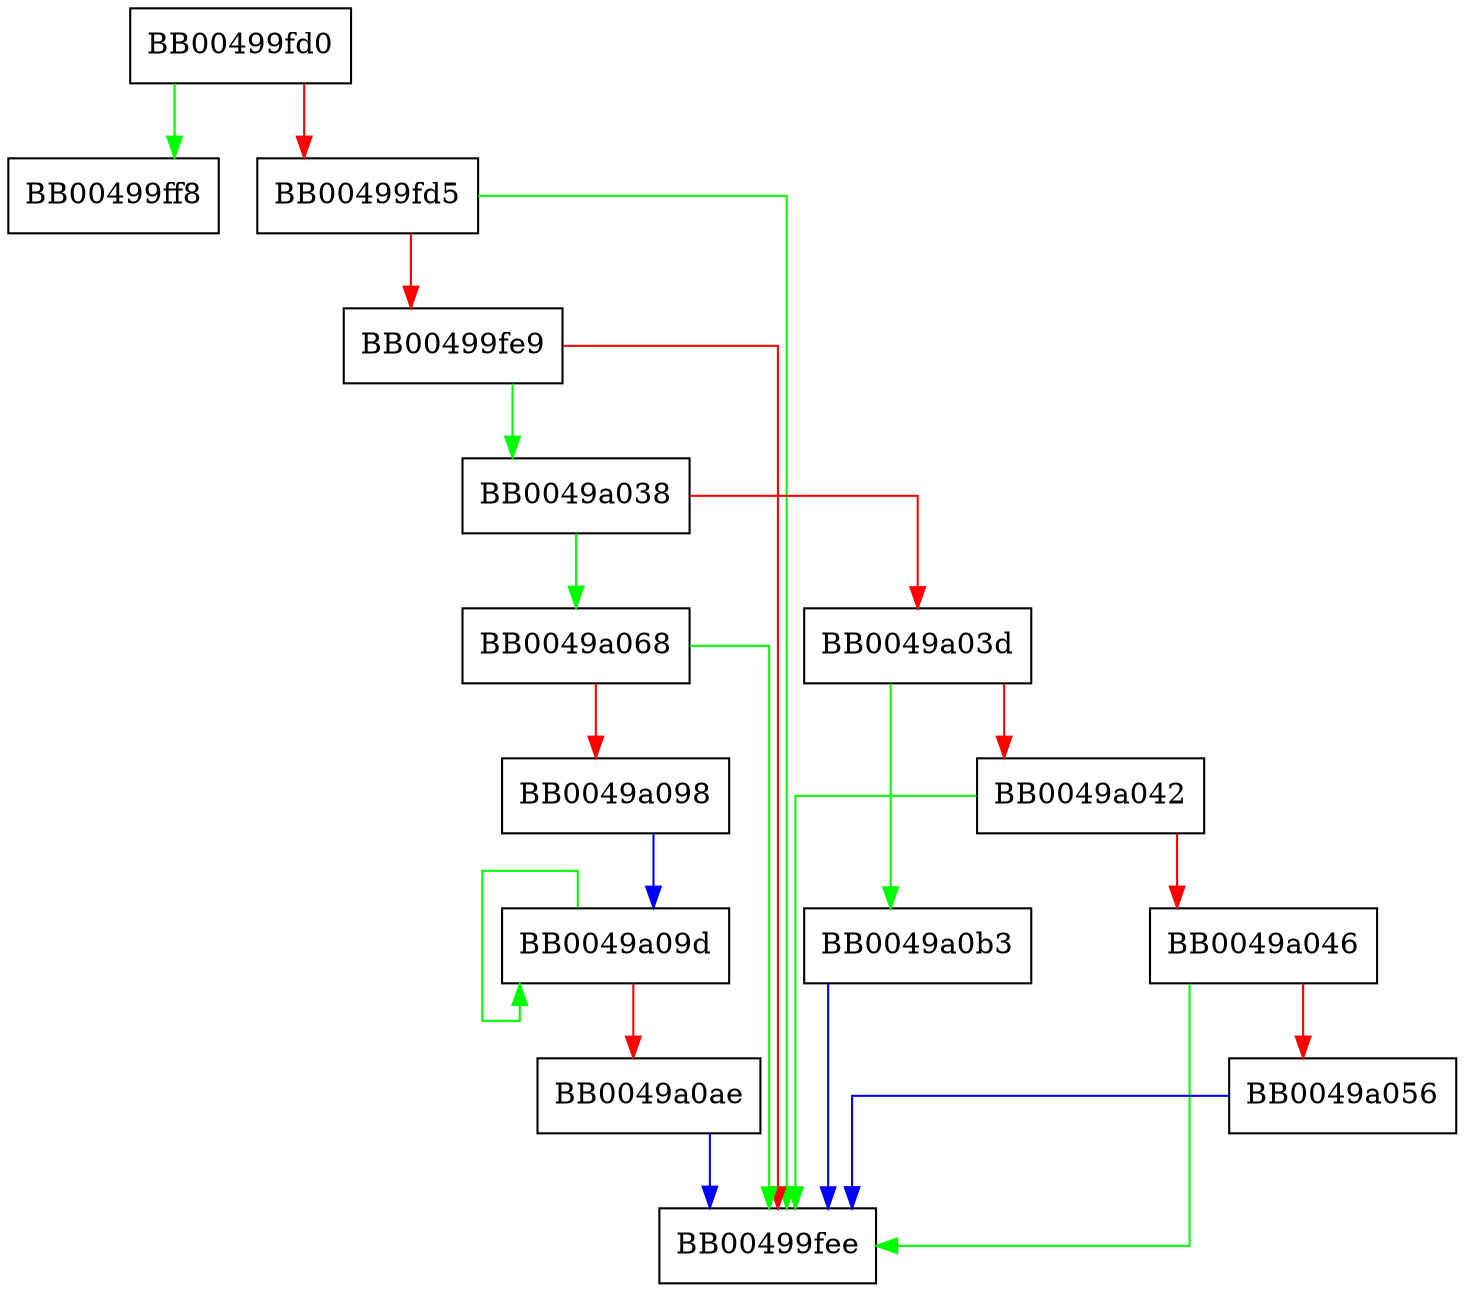 digraph SSL_SESSION_set1_id {
  node [shape="box"];
  graph [splines=ortho];
  BB00499fd0 -> BB00499ff8 [color="green"];
  BB00499fd0 -> BB00499fd5 [color="red"];
  BB00499fd5 -> BB00499fee [color="green"];
  BB00499fd5 -> BB00499fe9 [color="red"];
  BB00499fe9 -> BB0049a038 [color="green"];
  BB00499fe9 -> BB00499fee [color="red"];
  BB0049a038 -> BB0049a068 [color="green"];
  BB0049a038 -> BB0049a03d [color="red"];
  BB0049a03d -> BB0049a0b3 [color="green"];
  BB0049a03d -> BB0049a042 [color="red"];
  BB0049a042 -> BB00499fee [color="green"];
  BB0049a042 -> BB0049a046 [color="red"];
  BB0049a046 -> BB00499fee [color="green"];
  BB0049a046 -> BB0049a056 [color="red"];
  BB0049a056 -> BB00499fee [color="blue"];
  BB0049a068 -> BB00499fee [color="green"];
  BB0049a068 -> BB0049a098 [color="red"];
  BB0049a098 -> BB0049a09d [color="blue"];
  BB0049a09d -> BB0049a09d [color="green"];
  BB0049a09d -> BB0049a0ae [color="red"];
  BB0049a0ae -> BB00499fee [color="blue"];
  BB0049a0b3 -> BB00499fee [color="blue"];
}